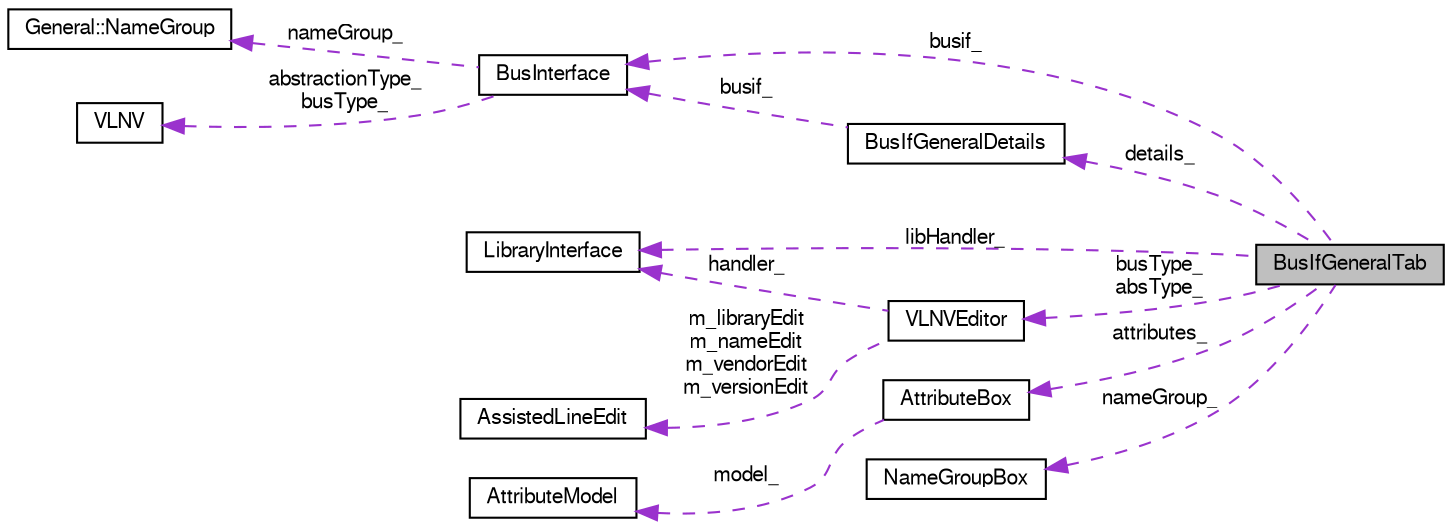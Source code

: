 digraph G
{
  bgcolor="transparent";
  edge [fontname="FreeSans",fontsize=10,labelfontname="FreeSans",labelfontsize=10];
  node [fontname="FreeSans",fontsize=10,shape=record];
  rankdir=LR;
  Node1 [label="BusIfGeneralTab",height=0.2,width=0.4,color="black", fillcolor="grey75", style="filled" fontcolor="black"];
  Node2 -> Node1 [dir=back,color="darkorchid3",fontsize=10,style="dashed",label="details_",fontname="FreeSans"];
  Node2 [label="BusIfGeneralDetails",height=0.2,width=0.4,color="black",URL="$class_bus_if_general_details.html",tooltip="Editor to edit the bus interface details."];
  Node3 -> Node2 [dir=back,color="darkorchid3",fontsize=10,style="dashed",label="busif_",fontname="FreeSans"];
  Node3 [label="BusInterface",height=0.2,width=0.4,color="black",URL="$class_bus_interface.html",tooltip="Equals the spirit:busInterface element in IP-Xact specification."];
  Node4 -> Node3 [dir=back,color="darkorchid3",fontsize=10,style="dashed",label="nameGroup_",fontname="FreeSans"];
  Node4 [label="General::NameGroup",height=0.2,width=0.4,color="black",URL="$struct_general_1_1_name_group.html",tooltip="The NameGroup matches the spirit:nameGroup element in IP-Xact."];
  Node5 -> Node3 [dir=back,color="darkorchid3",fontsize=10,style="dashed",label="abstractionType_\nbusType_",fontname="FreeSans"];
  Node5 [label="VLNV",height=0.2,width=0.4,color="black",URL="$class_v_l_n_v.html",tooltip="The class to hold VLNV information of a single IP-XACT document."];
  Node6 -> Node1 [dir=back,color="darkorchid3",fontsize=10,style="dashed",label="libHandler_",fontname="FreeSans"];
  Node6 [label="LibraryInterface",height=0.2,width=0.4,color="black",URL="$class_library_interface.html",tooltip="LibraryInterface defines an interface to operate the IP-Xact-library."];
  Node7 -> Node1 [dir=back,color="darkorchid3",fontsize=10,style="dashed",label="attributes_",fontname="FreeSans"];
  Node7 [label="AttributeBox",height=0.2,width=0.4,color="black",URL="$class_attribute_box.html",tooltip="AttributeBox provides services to manage attributes for IP-Xact."];
  Node8 -> Node7 [dir=back,color="darkorchid3",fontsize=10,style="dashed",label="model_",fontname="FreeSans"];
  Node8 [label="AttributeModel",height=0.2,width=0.4,color="black",URL="$class_attribute_model.html",tooltip="AttributeModel is a model class to display the attributes."];
  Node3 -> Node1 [dir=back,color="darkorchid3",fontsize=10,style="dashed",label="busif_",fontname="FreeSans"];
  Node9 -> Node1 [dir=back,color="darkorchid3",fontsize=10,style="dashed",label="nameGroup_",fontname="FreeSans"];
  Node9 [label="NameGroupBox",height=0.2,width=0.4,color="black",URL="$class_name_group_box.html",tooltip="NameGroupBox is widget to edit a spirit:nameGroup element in IP-Xact."];
  Node10 -> Node1 [dir=back,color="darkorchid3",fontsize=10,style="dashed",label="busType_\nabsType_",fontname="FreeSans"];
  Node10 [label="VLNVEditor",height=0.2,width=0.4,color="black",URL="$class_v_l_n_v_editor.html",tooltip="VLNVEditor class."];
  Node6 -> Node10 [dir=back,color="darkorchid3",fontsize=10,style="dashed",label="handler_",fontname="FreeSans"];
  Node11 -> Node10 [dir=back,color="darkorchid3",fontsize=10,style="dashed",label="m_libraryEdit\nm_nameEdit\nm_vendorEdit\nm_versionEdit",fontname="FreeSans"];
  Node11 [label="AssistedLineEdit",height=0.2,width=0.4,color="black",URL="$class_assisted_line_edit.html",tooltip="AssistedLineEdit class."];
}
